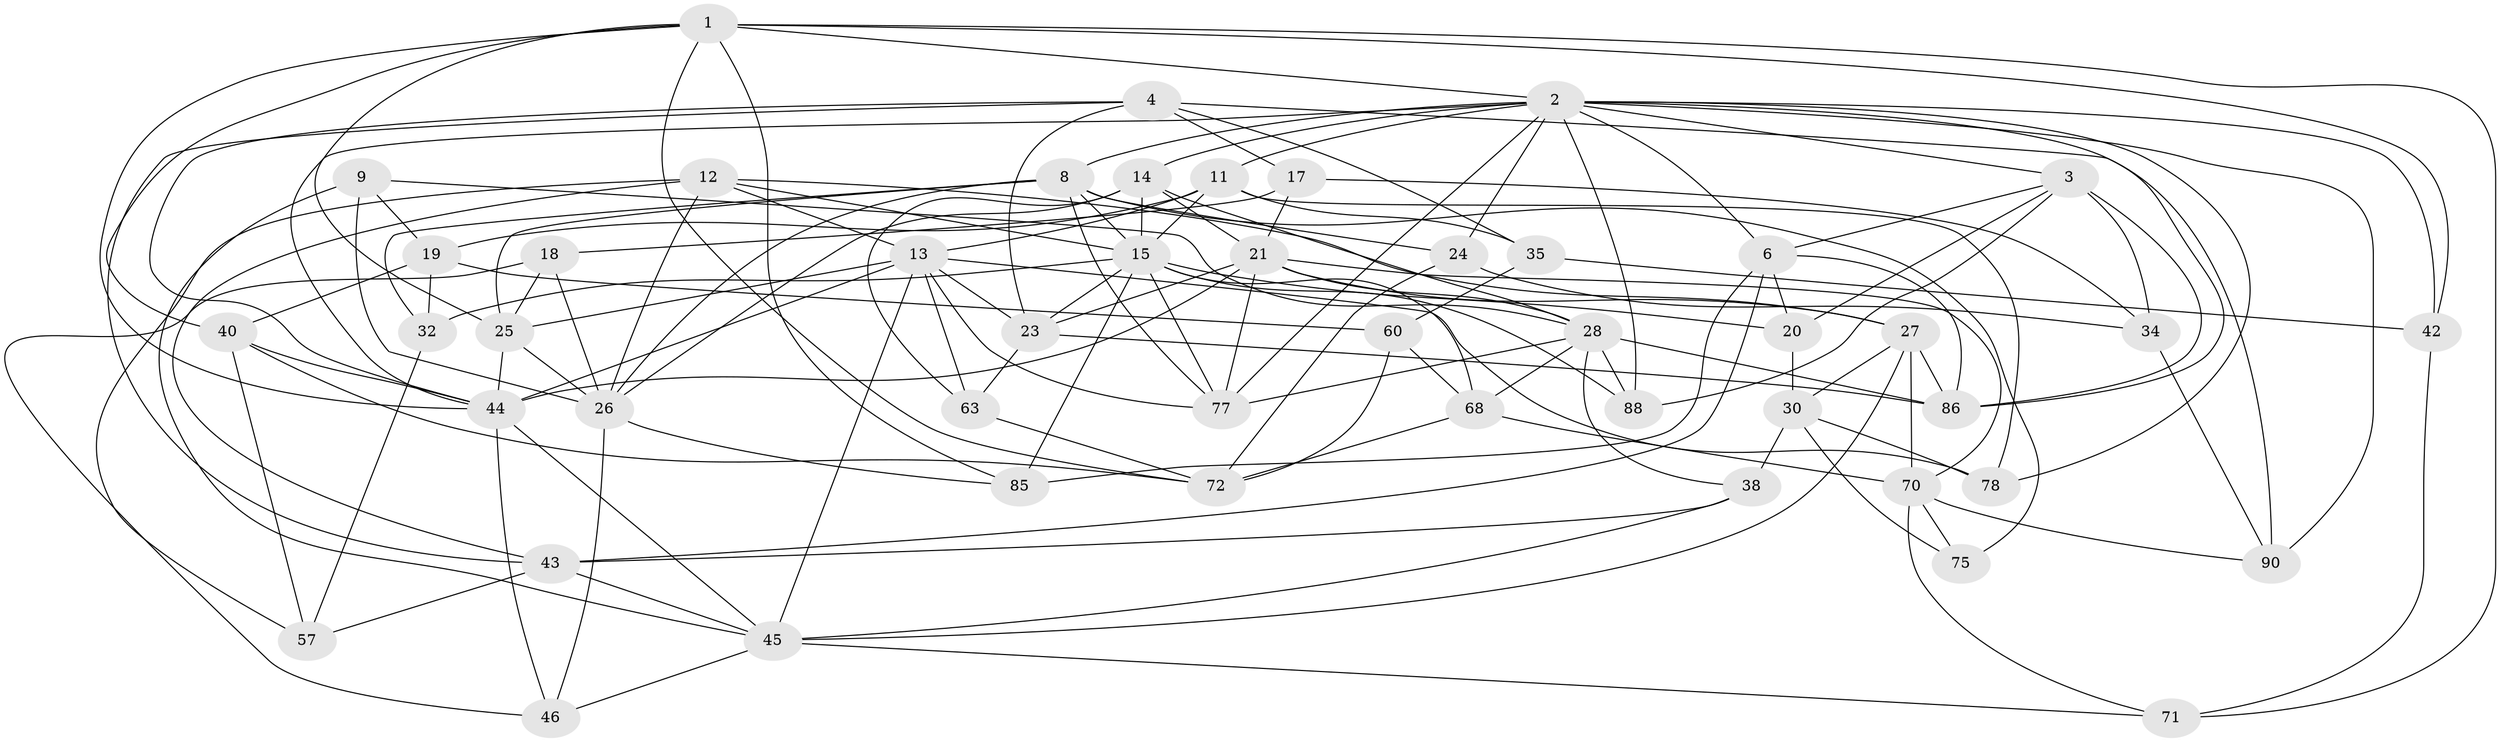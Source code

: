 // original degree distribution, {4: 1.0}
// Generated by graph-tools (version 1.1) at 2025/20/03/04/25 18:20:32]
// undirected, 48 vertices, 137 edges
graph export_dot {
graph [start="1"]
  node [color=gray90,style=filled];
  1 [super="+53+16"];
  2 [super="+10+22+47"];
  3 [super="+5"];
  4 [super="+67"];
  6 [super="+7"];
  8 [super="+39"];
  9;
  11 [super="+56"];
  12 [super="+91"];
  13 [super="+55+48"];
  14 [super="+89"];
  15 [super="+80+31+52+84"];
  17;
  18;
  19 [super="+33"];
  20;
  21 [super="+65"];
  23 [super="+36"];
  24;
  25 [super="+64"];
  26 [super="+37"];
  27 [super="+61"];
  28 [super="+74+29"];
  30 [super="+49"];
  32;
  34;
  35;
  38;
  40 [super="+93"];
  42;
  43 [super="+97"];
  44 [super="+51+96"];
  45 [super="+69+83"];
  46;
  57;
  60;
  63;
  68 [super="+87"];
  70 [super="+82"];
  71;
  72 [super="+95"];
  75;
  77 [super="+79"];
  78;
  85;
  86 [super="+92"];
  88;
  90;
  1 -- 85;
  1 -- 40;
  1 -- 44;
  1 -- 71;
  1 -- 72;
  1 -- 42;
  1 -- 2;
  1 -- 25;
  2 -- 78;
  2 -- 6;
  2 -- 88;
  2 -- 11;
  2 -- 14;
  2 -- 86;
  2 -- 77;
  2 -- 90;
  2 -- 24;
  2 -- 42;
  2 -- 44;
  2 -- 8;
  2 -- 3;
  3 -- 20;
  3 -- 34;
  3 -- 86;
  3 -- 88;
  3 -- 6;
  4 -- 90;
  4 -- 17;
  4 -- 43;
  4 -- 35;
  4 -- 44;
  4 -- 23;
  6 -- 43;
  6 -- 20;
  6 -- 85;
  6 -- 86;
  8 -- 26 [weight=3];
  8 -- 77;
  8 -- 32;
  8 -- 24;
  8 -- 75;
  8 -- 25;
  8 -- 15;
  9 -- 28;
  9 -- 19;
  9 -- 45;
  9 -- 26;
  11 -- 35;
  11 -- 13;
  11 -- 78;
  11 -- 15;
  11 -- 19;
  12 -- 27;
  12 -- 57;
  12 -- 43;
  12 -- 13;
  12 -- 15;
  12 -- 26;
  13 -- 78;
  13 -- 44;
  13 -- 25 [weight=2];
  13 -- 77;
  13 -- 23;
  13 -- 45;
  13 -- 63;
  14 -- 21;
  14 -- 63;
  14 -- 28;
  14 -- 15;
  14 -- 26;
  15 -- 88;
  15 -- 23;
  15 -- 85;
  15 -- 77;
  15 -- 20;
  15 -- 32;
  15 -- 68 [weight=2];
  17 -- 18;
  17 -- 34;
  17 -- 21;
  18 -- 46;
  18 -- 25;
  18 -- 26;
  19 -- 32;
  19 -- 40 [weight=2];
  19 -- 60;
  20 -- 30;
  21 -- 44;
  21 -- 28;
  21 -- 70;
  21 -- 23;
  21 -- 27;
  21 -- 77;
  23 -- 63;
  23 -- 86;
  24 -- 34;
  24 -- 72;
  25 -- 44 [weight=2];
  25 -- 26;
  26 -- 85;
  26 -- 46;
  27 -- 30;
  27 -- 86;
  27 -- 70;
  27 -- 45;
  28 -- 38;
  28 -- 77;
  28 -- 86;
  28 -- 88;
  28 -- 68;
  30 -- 75 [weight=2];
  30 -- 38;
  30 -- 78;
  32 -- 57;
  34 -- 90;
  35 -- 42;
  35 -- 60;
  38 -- 45;
  38 -- 43;
  40 -- 57;
  40 -- 72;
  40 -- 44;
  42 -- 71;
  43 -- 57;
  43 -- 45;
  44 -- 46;
  44 -- 45;
  45 -- 71;
  45 -- 46;
  60 -- 68;
  60 -- 72;
  63 -- 72;
  68 -- 70;
  68 -- 72;
  70 -- 71;
  70 -- 90;
  70 -- 75;
}
